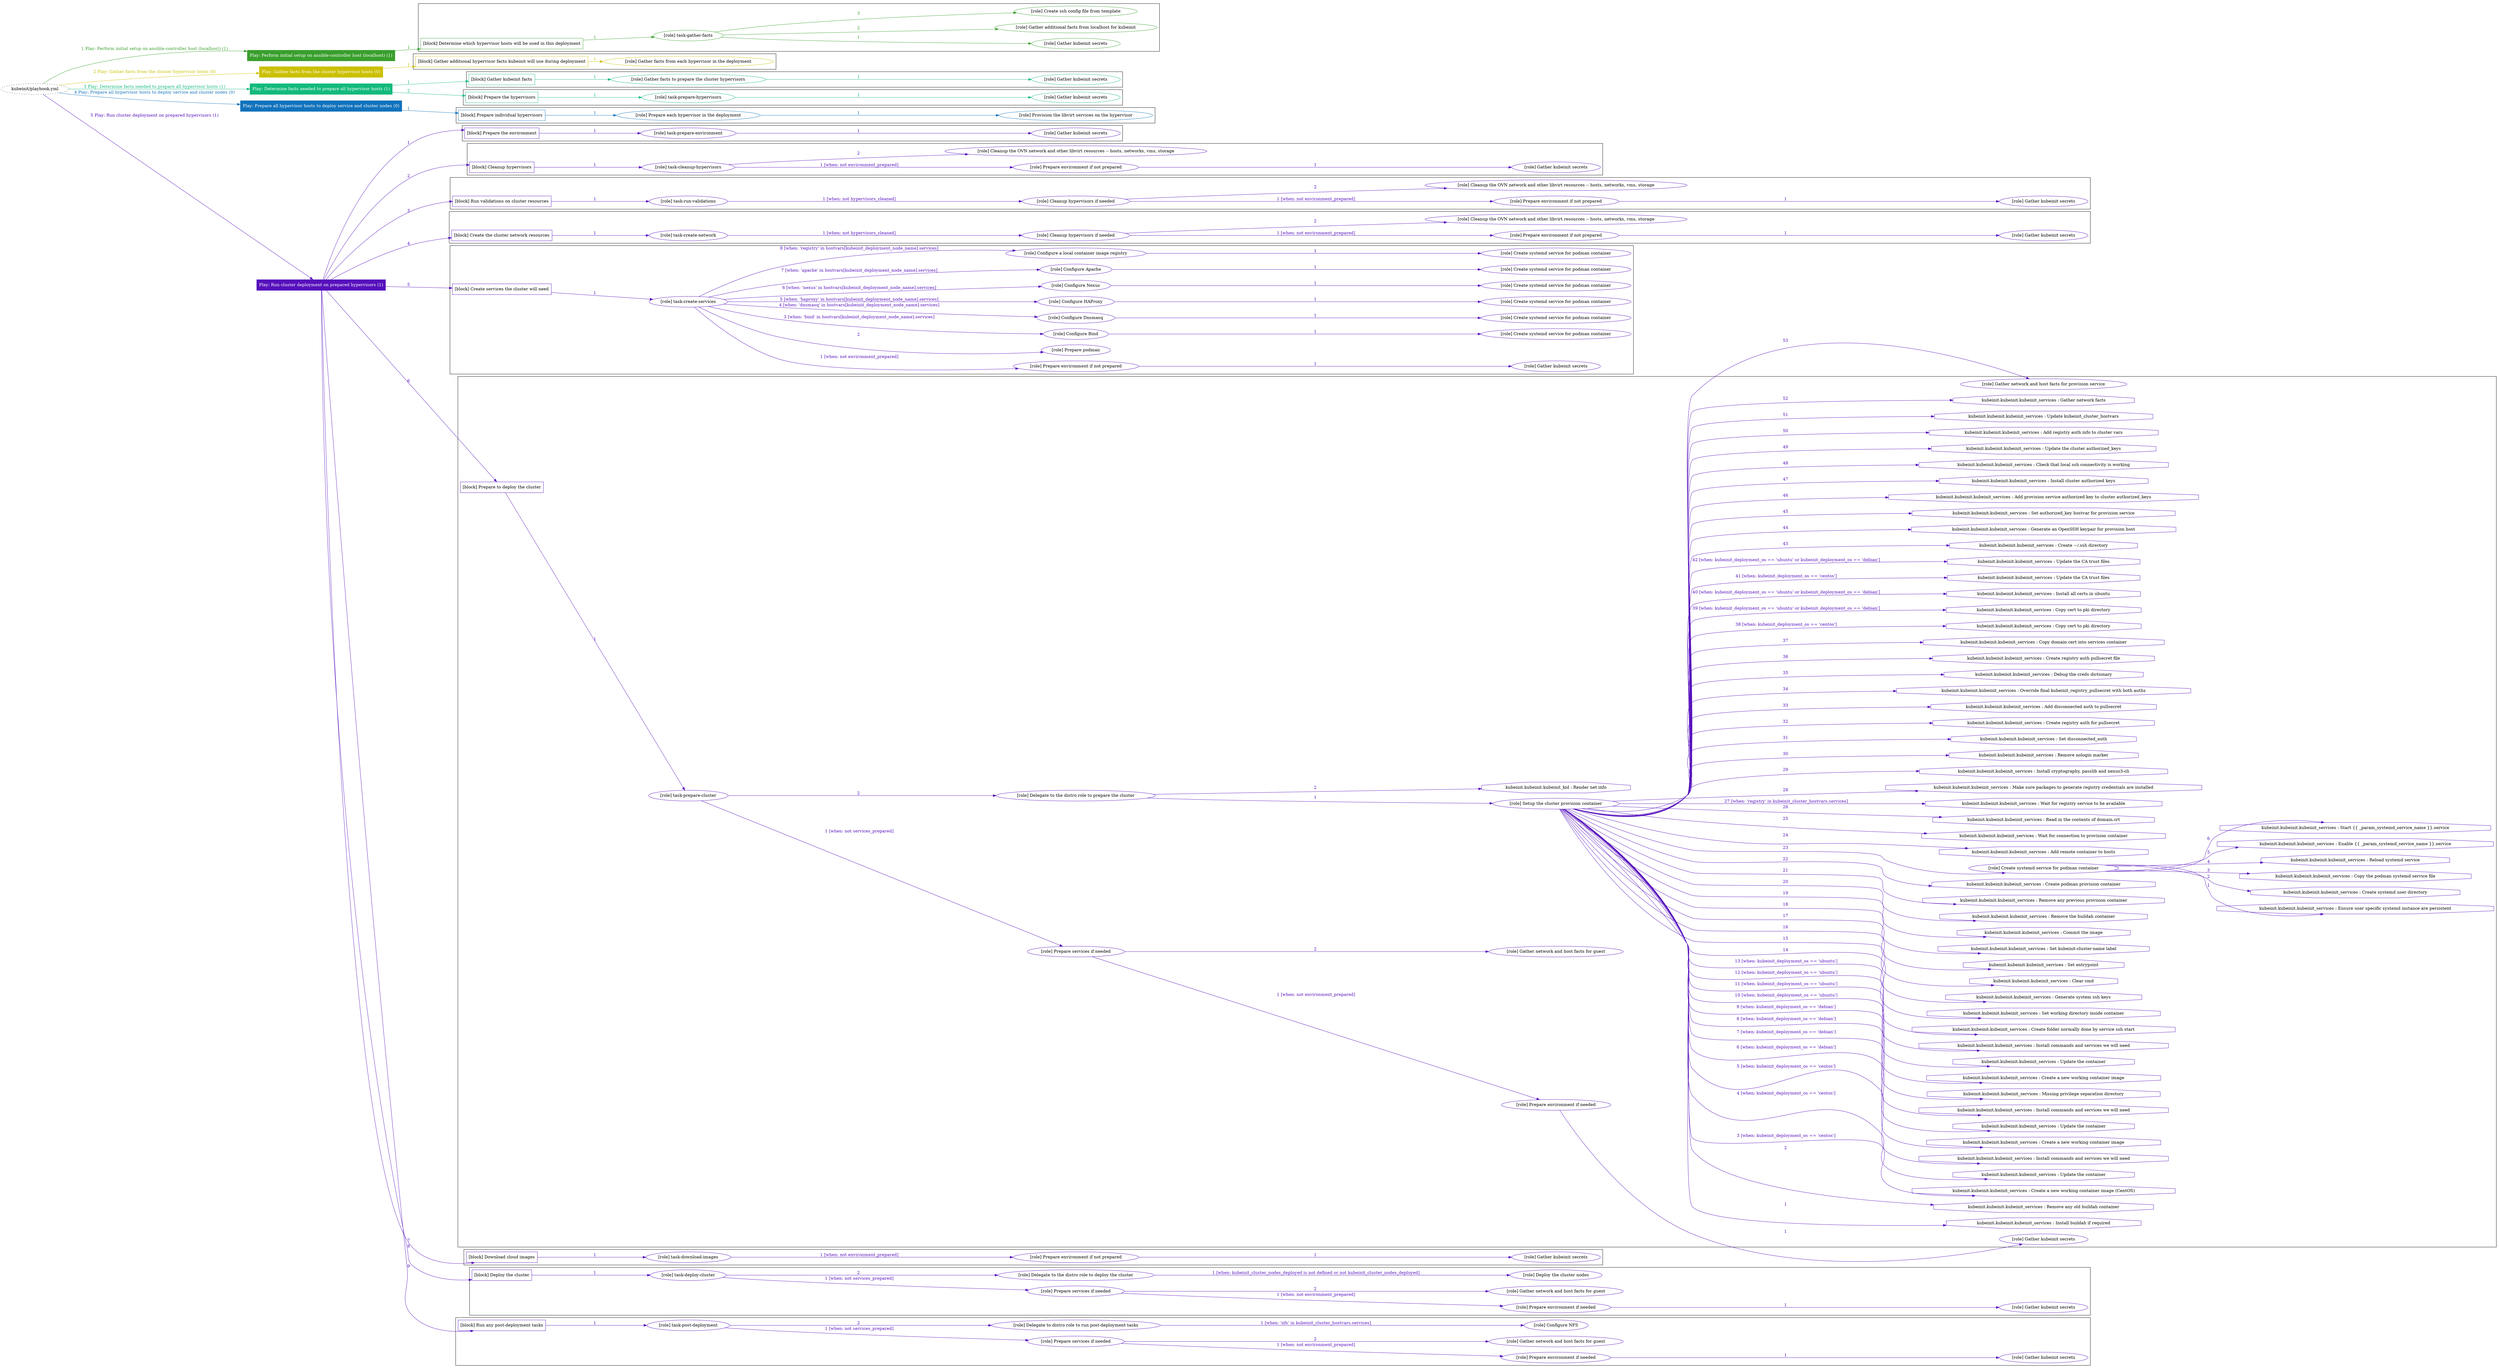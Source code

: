 digraph {
	graph [concentrate=true ordering=in rankdir=LR ratio=fill]
	edge [esep=5 sep=10]
	"kubeinit/playbook.yml" [URL="/home/runner/work/kubeinit/kubeinit/kubeinit/playbook.yml" id=playbook_f369cbfe style=dotted]
	"kubeinit/playbook.yml" -> play_e1ead66a [label="1 Play: Perform initial setup on ansible-controller host (localhost) (1)" color="#399f2d" fontcolor="#399f2d" id=edge_play_e1ead66a labeltooltip="1 Play: Perform initial setup on ansible-controller host (localhost) (1)" tooltip="1 Play: Perform initial setup on ansible-controller host (localhost) (1)"]
	subgraph "Play: Perform initial setup on ansible-controller host (localhost) (1)" {
		play_e1ead66a [label="Play: Perform initial setup on ansible-controller host (localhost) (1)" URL="/home/runner/work/kubeinit/kubeinit/kubeinit/playbook.yml" color="#399f2d" fontcolor="#ffffff" id=play_e1ead66a shape=box style=filled tooltip=localhost]
		play_e1ead66a -> block_4f9a298d [label=1 color="#399f2d" fontcolor="#399f2d" id=edge_block_4f9a298d labeltooltip=1 tooltip=1]
		subgraph cluster_block_4f9a298d {
			block_4f9a298d [label="[block] Determine which hypervisor hosts will be used in this deployment" URL="/home/runner/work/kubeinit/kubeinit/kubeinit/playbook.yml" color="#399f2d" id=block_4f9a298d labeltooltip="Determine which hypervisor hosts will be used in this deployment" shape=box tooltip="Determine which hypervisor hosts will be used in this deployment"]
			block_4f9a298d -> role_37dac729 [label="1 " color="#399f2d" fontcolor="#399f2d" id=edge_role_37dac729 labeltooltip="1 " tooltip="1 "]
			subgraph "task-gather-facts" {
				role_37dac729 [label="[role] task-gather-facts" URL="/home/runner/work/kubeinit/kubeinit/kubeinit/playbook.yml" color="#399f2d" id=role_37dac729 tooltip="task-gather-facts"]
				role_37dac729 -> role_ecb34392 [label="1 " color="#399f2d" fontcolor="#399f2d" id=edge_role_ecb34392 labeltooltip="1 " tooltip="1 "]
				subgraph "Gather kubeinit secrets" {
					role_ecb34392 [label="[role] Gather kubeinit secrets" URL="/home/runner/.ansible/collections/ansible_collections/kubeinit/kubeinit/roles/kubeinit_prepare/tasks/build_hypervisors_group.yml" color="#399f2d" id=role_ecb34392 tooltip="Gather kubeinit secrets"]
				}
				role_37dac729 -> role_66d03b68 [label="2 " color="#399f2d" fontcolor="#399f2d" id=edge_role_66d03b68 labeltooltip="2 " tooltip="2 "]
				subgraph "Gather additional facts from localhost for kubeinit" {
					role_66d03b68 [label="[role] Gather additional facts from localhost for kubeinit" URL="/home/runner/.ansible/collections/ansible_collections/kubeinit/kubeinit/roles/kubeinit_prepare/tasks/build_hypervisors_group.yml" color="#399f2d" id=role_66d03b68 tooltip="Gather additional facts from localhost for kubeinit"]
				}
				role_37dac729 -> role_abac1b73 [label="3 " color="#399f2d" fontcolor="#399f2d" id=edge_role_abac1b73 labeltooltip="3 " tooltip="3 "]
				subgraph "Create ssh config file from template" {
					role_abac1b73 [label="[role] Create ssh config file from template" URL="/home/runner/.ansible/collections/ansible_collections/kubeinit/kubeinit/roles/kubeinit_prepare/tasks/build_hypervisors_group.yml" color="#399f2d" id=role_abac1b73 tooltip="Create ssh config file from template"]
				}
			}
		}
	}
	"kubeinit/playbook.yml" -> play_a6786167 [label="2 Play: Gather facts from the cluster hypervisor hosts (0)" color="#cbc001" fontcolor="#cbc001" id=edge_play_a6786167 labeltooltip="2 Play: Gather facts from the cluster hypervisor hosts (0)" tooltip="2 Play: Gather facts from the cluster hypervisor hosts (0)"]
	subgraph "Play: Gather facts from the cluster hypervisor hosts (0)" {
		play_a6786167 [label="Play: Gather facts from the cluster hypervisor hosts (0)" URL="/home/runner/work/kubeinit/kubeinit/kubeinit/playbook.yml" color="#cbc001" fontcolor="#ffffff" id=play_a6786167 shape=box style=filled tooltip="Play: Gather facts from the cluster hypervisor hosts (0)"]
		play_a6786167 -> block_3fff215c [label=1 color="#cbc001" fontcolor="#cbc001" id=edge_block_3fff215c labeltooltip=1 tooltip=1]
		subgraph cluster_block_3fff215c {
			block_3fff215c [label="[block] Gather additional hypervisor facts kubeinit will use during deployment" URL="/home/runner/work/kubeinit/kubeinit/kubeinit/playbook.yml" color="#cbc001" id=block_3fff215c labeltooltip="Gather additional hypervisor facts kubeinit will use during deployment" shape=box tooltip="Gather additional hypervisor facts kubeinit will use during deployment"]
			block_3fff215c -> role_9c0614e7 [label="1 " color="#cbc001" fontcolor="#cbc001" id=edge_role_9c0614e7 labeltooltip="1 " tooltip="1 "]
			subgraph "Gather facts from each hypervisor in the deployment" {
				role_9c0614e7 [label="[role] Gather facts from each hypervisor in the deployment" URL="/home/runner/work/kubeinit/kubeinit/kubeinit/playbook.yml" color="#cbc001" id=role_9c0614e7 tooltip="Gather facts from each hypervisor in the deployment"]
			}
		}
	}
	"kubeinit/playbook.yml" -> play_71008259 [label="3 Play: Determine facts needed to prepare all hypervisor hosts (1)" color="#12ba7b" fontcolor="#12ba7b" id=edge_play_71008259 labeltooltip="3 Play: Determine facts needed to prepare all hypervisor hosts (1)" tooltip="3 Play: Determine facts needed to prepare all hypervisor hosts (1)"]
	subgraph "Play: Determine facts needed to prepare all hypervisor hosts (1)" {
		play_71008259 [label="Play: Determine facts needed to prepare all hypervisor hosts (1)" URL="/home/runner/work/kubeinit/kubeinit/kubeinit/playbook.yml" color="#12ba7b" fontcolor="#ffffff" id=play_71008259 shape=box style=filled tooltip=localhost]
		play_71008259 -> block_f9c3a8b6 [label=1 color="#12ba7b" fontcolor="#12ba7b" id=edge_block_f9c3a8b6 labeltooltip=1 tooltip=1]
		subgraph cluster_block_f9c3a8b6 {
			block_f9c3a8b6 [label="[block] Gather kubeinit facts" URL="/home/runner/work/kubeinit/kubeinit/kubeinit/playbook.yml" color="#12ba7b" id=block_f9c3a8b6 labeltooltip="Gather kubeinit facts" shape=box tooltip="Gather kubeinit facts"]
			block_f9c3a8b6 -> role_def90811 [label="1 " color="#12ba7b" fontcolor="#12ba7b" id=edge_role_def90811 labeltooltip="1 " tooltip="1 "]
			subgraph "Gather facts to prepare the cluster hypervisors" {
				role_def90811 [label="[role] Gather facts to prepare the cluster hypervisors" URL="/home/runner/work/kubeinit/kubeinit/kubeinit/playbook.yml" color="#12ba7b" id=role_def90811 tooltip="Gather facts to prepare the cluster hypervisors"]
				role_def90811 -> role_8878c21f [label="1 " color="#12ba7b" fontcolor="#12ba7b" id=edge_role_8878c21f labeltooltip="1 " tooltip="1 "]
				subgraph "Gather kubeinit secrets" {
					role_8878c21f [label="[role] Gather kubeinit secrets" URL="/home/runner/.ansible/collections/ansible_collections/kubeinit/kubeinit/roles/kubeinit_prepare/tasks/gather_kubeinit_facts.yml" color="#12ba7b" id=role_8878c21f tooltip="Gather kubeinit secrets"]
				}
			}
		}
		play_71008259 -> block_4696edf3 [label=2 color="#12ba7b" fontcolor="#12ba7b" id=edge_block_4696edf3 labeltooltip=2 tooltip=2]
		subgraph cluster_block_4696edf3 {
			block_4696edf3 [label="[block] Prepare the hypervisors" URL="/home/runner/work/kubeinit/kubeinit/kubeinit/playbook.yml" color="#12ba7b" id=block_4696edf3 labeltooltip="Prepare the hypervisors" shape=box tooltip="Prepare the hypervisors"]
			block_4696edf3 -> role_2c5c7386 [label="1 " color="#12ba7b" fontcolor="#12ba7b" id=edge_role_2c5c7386 labeltooltip="1 " tooltip="1 "]
			subgraph "task-prepare-hypervisors" {
				role_2c5c7386 [label="[role] task-prepare-hypervisors" URL="/home/runner/work/kubeinit/kubeinit/kubeinit/playbook.yml" color="#12ba7b" id=role_2c5c7386 tooltip="task-prepare-hypervisors"]
				role_2c5c7386 -> role_2316fc03 [label="1 " color="#12ba7b" fontcolor="#12ba7b" id=edge_role_2316fc03 labeltooltip="1 " tooltip="1 "]
				subgraph "Gather kubeinit secrets" {
					role_2316fc03 [label="[role] Gather kubeinit secrets" URL="/home/runner/.ansible/collections/ansible_collections/kubeinit/kubeinit/roles/kubeinit_prepare/tasks/gather_kubeinit_facts.yml" color="#12ba7b" id=role_2316fc03 tooltip="Gather kubeinit secrets"]
				}
			}
		}
	}
	"kubeinit/playbook.yml" -> play_d100e72e [label="4 Play: Prepare all hypervisor hosts to deploy service and cluster nodes (0)" color="#1072bc" fontcolor="#1072bc" id=edge_play_d100e72e labeltooltip="4 Play: Prepare all hypervisor hosts to deploy service and cluster nodes (0)" tooltip="4 Play: Prepare all hypervisor hosts to deploy service and cluster nodes (0)"]
	subgraph "Play: Prepare all hypervisor hosts to deploy service and cluster nodes (0)" {
		play_d100e72e [label="Play: Prepare all hypervisor hosts to deploy service and cluster nodes (0)" URL="/home/runner/work/kubeinit/kubeinit/kubeinit/playbook.yml" color="#1072bc" fontcolor="#ffffff" id=play_d100e72e shape=box style=filled tooltip="Play: Prepare all hypervisor hosts to deploy service and cluster nodes (0)"]
		play_d100e72e -> block_ba296ed1 [label=1 color="#1072bc" fontcolor="#1072bc" id=edge_block_ba296ed1 labeltooltip=1 tooltip=1]
		subgraph cluster_block_ba296ed1 {
			block_ba296ed1 [label="[block] Prepare individual hypervisors" URL="/home/runner/work/kubeinit/kubeinit/kubeinit/playbook.yml" color="#1072bc" id=block_ba296ed1 labeltooltip="Prepare individual hypervisors" shape=box tooltip="Prepare individual hypervisors"]
			block_ba296ed1 -> role_fd5fe1f4 [label="1 " color="#1072bc" fontcolor="#1072bc" id=edge_role_fd5fe1f4 labeltooltip="1 " tooltip="1 "]
			subgraph "Prepare each hypervisor in the deployment" {
				role_fd5fe1f4 [label="[role] Prepare each hypervisor in the deployment" URL="/home/runner/work/kubeinit/kubeinit/kubeinit/playbook.yml" color="#1072bc" id=role_fd5fe1f4 tooltip="Prepare each hypervisor in the deployment"]
				role_fd5fe1f4 -> role_10aed08f [label="1 " color="#1072bc" fontcolor="#1072bc" id=edge_role_10aed08f labeltooltip="1 " tooltip="1 "]
				subgraph "Provision the libvirt services on the hypervisor" {
					role_10aed08f [label="[role] Provision the libvirt services on the hypervisor" URL="/home/runner/.ansible/collections/ansible_collections/kubeinit/kubeinit/roles/kubeinit_prepare/tasks/prepare_hypervisor.yml" color="#1072bc" id=role_10aed08f tooltip="Provision the libvirt services on the hypervisor"]
				}
			}
		}
	}
	"kubeinit/playbook.yml" -> play_3f0aa853 [label="5 Play: Run cluster deployment on prepared hypervisors (1)" color="#5610bc" fontcolor="#5610bc" id=edge_play_3f0aa853 labeltooltip="5 Play: Run cluster deployment on prepared hypervisors (1)" tooltip="5 Play: Run cluster deployment on prepared hypervisors (1)"]
	subgraph "Play: Run cluster deployment on prepared hypervisors (1)" {
		play_3f0aa853 [label="Play: Run cluster deployment on prepared hypervisors (1)" URL="/home/runner/work/kubeinit/kubeinit/kubeinit/playbook.yml" color="#5610bc" fontcolor="#ffffff" id=play_3f0aa853 shape=box style=filled tooltip=localhost]
		play_3f0aa853 -> block_9a53da8b [label=1 color="#5610bc" fontcolor="#5610bc" id=edge_block_9a53da8b labeltooltip=1 tooltip=1]
		subgraph cluster_block_9a53da8b {
			block_9a53da8b [label="[block] Prepare the environment" URL="/home/runner/work/kubeinit/kubeinit/kubeinit/playbook.yml" color="#5610bc" id=block_9a53da8b labeltooltip="Prepare the environment" shape=box tooltip="Prepare the environment"]
			block_9a53da8b -> role_e9709e3d [label="1 " color="#5610bc" fontcolor="#5610bc" id=edge_role_e9709e3d labeltooltip="1 " tooltip="1 "]
			subgraph "task-prepare-environment" {
				role_e9709e3d [label="[role] task-prepare-environment" URL="/home/runner/work/kubeinit/kubeinit/kubeinit/playbook.yml" color="#5610bc" id=role_e9709e3d tooltip="task-prepare-environment"]
				role_e9709e3d -> role_c8dbfb98 [label="1 " color="#5610bc" fontcolor="#5610bc" id=edge_role_c8dbfb98 labeltooltip="1 " tooltip="1 "]
				subgraph "Gather kubeinit secrets" {
					role_c8dbfb98 [label="[role] Gather kubeinit secrets" URL="/home/runner/.ansible/collections/ansible_collections/kubeinit/kubeinit/roles/kubeinit_prepare/tasks/gather_kubeinit_facts.yml" color="#5610bc" id=role_c8dbfb98 tooltip="Gather kubeinit secrets"]
				}
			}
		}
		play_3f0aa853 -> block_2207782f [label=2 color="#5610bc" fontcolor="#5610bc" id=edge_block_2207782f labeltooltip=2 tooltip=2]
		subgraph cluster_block_2207782f {
			block_2207782f [label="[block] Cleanup hypervisors" URL="/home/runner/work/kubeinit/kubeinit/kubeinit/playbook.yml" color="#5610bc" id=block_2207782f labeltooltip="Cleanup hypervisors" shape=box tooltip="Cleanup hypervisors"]
			block_2207782f -> role_52c27b92 [label="1 " color="#5610bc" fontcolor="#5610bc" id=edge_role_52c27b92 labeltooltip="1 " tooltip="1 "]
			subgraph "task-cleanup-hypervisors" {
				role_52c27b92 [label="[role] task-cleanup-hypervisors" URL="/home/runner/work/kubeinit/kubeinit/kubeinit/playbook.yml" color="#5610bc" id=role_52c27b92 tooltip="task-cleanup-hypervisors"]
				role_52c27b92 -> role_7cb4d870 [label="1 [when: not environment_prepared]" color="#5610bc" fontcolor="#5610bc" id=edge_role_7cb4d870 labeltooltip="1 [when: not environment_prepared]" tooltip="1 [when: not environment_prepared]"]
				subgraph "Prepare environment if not prepared" {
					role_7cb4d870 [label="[role] Prepare environment if not prepared" URL="/home/runner/.ansible/collections/ansible_collections/kubeinit/kubeinit/roles/kubeinit_prepare/tasks/cleanup_hypervisors.yml" color="#5610bc" id=role_7cb4d870 tooltip="Prepare environment if not prepared"]
					role_7cb4d870 -> role_adcb9e56 [label="1 " color="#5610bc" fontcolor="#5610bc" id=edge_role_adcb9e56 labeltooltip="1 " tooltip="1 "]
					subgraph "Gather kubeinit secrets" {
						role_adcb9e56 [label="[role] Gather kubeinit secrets" URL="/home/runner/.ansible/collections/ansible_collections/kubeinit/kubeinit/roles/kubeinit_prepare/tasks/gather_kubeinit_facts.yml" color="#5610bc" id=role_adcb9e56 tooltip="Gather kubeinit secrets"]
					}
				}
				role_52c27b92 -> role_39327e50 [label="2 " color="#5610bc" fontcolor="#5610bc" id=edge_role_39327e50 labeltooltip="2 " tooltip="2 "]
				subgraph "Cleanup the OVN network and other libvirt resources -- hosts, networks, vms, storage" {
					role_39327e50 [label="[role] Cleanup the OVN network and other libvirt resources -- hosts, networks, vms, storage" URL="/home/runner/.ansible/collections/ansible_collections/kubeinit/kubeinit/roles/kubeinit_prepare/tasks/cleanup_hypervisors.yml" color="#5610bc" id=role_39327e50 tooltip="Cleanup the OVN network and other libvirt resources -- hosts, networks, vms, storage"]
				}
			}
		}
		play_3f0aa853 -> block_e6b54d1b [label=3 color="#5610bc" fontcolor="#5610bc" id=edge_block_e6b54d1b labeltooltip=3 tooltip=3]
		subgraph cluster_block_e6b54d1b {
			block_e6b54d1b [label="[block] Run validations on cluster resources" URL="/home/runner/work/kubeinit/kubeinit/kubeinit/playbook.yml" color="#5610bc" id=block_e6b54d1b labeltooltip="Run validations on cluster resources" shape=box tooltip="Run validations on cluster resources"]
			block_e6b54d1b -> role_64d122a7 [label="1 " color="#5610bc" fontcolor="#5610bc" id=edge_role_64d122a7 labeltooltip="1 " tooltip="1 "]
			subgraph "task-run-validations" {
				role_64d122a7 [label="[role] task-run-validations" URL="/home/runner/work/kubeinit/kubeinit/kubeinit/playbook.yml" color="#5610bc" id=role_64d122a7 tooltip="task-run-validations"]
				role_64d122a7 -> role_63d3a915 [label="1 [when: not hypervisors_cleaned]" color="#5610bc" fontcolor="#5610bc" id=edge_role_63d3a915 labeltooltip="1 [when: not hypervisors_cleaned]" tooltip="1 [when: not hypervisors_cleaned]"]
				subgraph "Cleanup hypervisors if needed" {
					role_63d3a915 [label="[role] Cleanup hypervisors if needed" URL="/home/runner/.ansible/collections/ansible_collections/kubeinit/kubeinit/roles/kubeinit_validations/tasks/main.yml" color="#5610bc" id=role_63d3a915 tooltip="Cleanup hypervisors if needed"]
					role_63d3a915 -> role_ed237bd8 [label="1 [when: not environment_prepared]" color="#5610bc" fontcolor="#5610bc" id=edge_role_ed237bd8 labeltooltip="1 [when: not environment_prepared]" tooltip="1 [when: not environment_prepared]"]
					subgraph "Prepare environment if not prepared" {
						role_ed237bd8 [label="[role] Prepare environment if not prepared" URL="/home/runner/.ansible/collections/ansible_collections/kubeinit/kubeinit/roles/kubeinit_prepare/tasks/cleanup_hypervisors.yml" color="#5610bc" id=role_ed237bd8 tooltip="Prepare environment if not prepared"]
						role_ed237bd8 -> role_496d1fdf [label="1 " color="#5610bc" fontcolor="#5610bc" id=edge_role_496d1fdf labeltooltip="1 " tooltip="1 "]
						subgraph "Gather kubeinit secrets" {
							role_496d1fdf [label="[role] Gather kubeinit secrets" URL="/home/runner/.ansible/collections/ansible_collections/kubeinit/kubeinit/roles/kubeinit_prepare/tasks/gather_kubeinit_facts.yml" color="#5610bc" id=role_496d1fdf tooltip="Gather kubeinit secrets"]
						}
					}
					role_63d3a915 -> role_19bca8d4 [label="2 " color="#5610bc" fontcolor="#5610bc" id=edge_role_19bca8d4 labeltooltip="2 " tooltip="2 "]
					subgraph "Cleanup the OVN network and other libvirt resources -- hosts, networks, vms, storage" {
						role_19bca8d4 [label="[role] Cleanup the OVN network and other libvirt resources -- hosts, networks, vms, storage" URL="/home/runner/.ansible/collections/ansible_collections/kubeinit/kubeinit/roles/kubeinit_prepare/tasks/cleanup_hypervisors.yml" color="#5610bc" id=role_19bca8d4 tooltip="Cleanup the OVN network and other libvirt resources -- hosts, networks, vms, storage"]
					}
				}
			}
		}
		play_3f0aa853 -> block_06a2b0ed [label=4 color="#5610bc" fontcolor="#5610bc" id=edge_block_06a2b0ed labeltooltip=4 tooltip=4]
		subgraph cluster_block_06a2b0ed {
			block_06a2b0ed [label="[block] Create the cluster network resources" URL="/home/runner/work/kubeinit/kubeinit/kubeinit/playbook.yml" color="#5610bc" id=block_06a2b0ed labeltooltip="Create the cluster network resources" shape=box tooltip="Create the cluster network resources"]
			block_06a2b0ed -> role_d824c200 [label="1 " color="#5610bc" fontcolor="#5610bc" id=edge_role_d824c200 labeltooltip="1 " tooltip="1 "]
			subgraph "task-create-network" {
				role_d824c200 [label="[role] task-create-network" URL="/home/runner/work/kubeinit/kubeinit/kubeinit/playbook.yml" color="#5610bc" id=role_d824c200 tooltip="task-create-network"]
				role_d824c200 -> role_122352f5 [label="1 [when: not hypervisors_cleaned]" color="#5610bc" fontcolor="#5610bc" id=edge_role_122352f5 labeltooltip="1 [when: not hypervisors_cleaned]" tooltip="1 [when: not hypervisors_cleaned]"]
				subgraph "Cleanup hypervisors if needed" {
					role_122352f5 [label="[role] Cleanup hypervisors if needed" URL="/home/runner/.ansible/collections/ansible_collections/kubeinit/kubeinit/roles/kubeinit_libvirt/tasks/create_network.yml" color="#5610bc" id=role_122352f5 tooltip="Cleanup hypervisors if needed"]
					role_122352f5 -> role_b3ec17c5 [label="1 [when: not environment_prepared]" color="#5610bc" fontcolor="#5610bc" id=edge_role_b3ec17c5 labeltooltip="1 [when: not environment_prepared]" tooltip="1 [when: not environment_prepared]"]
					subgraph "Prepare environment if not prepared" {
						role_b3ec17c5 [label="[role] Prepare environment if not prepared" URL="/home/runner/.ansible/collections/ansible_collections/kubeinit/kubeinit/roles/kubeinit_prepare/tasks/cleanup_hypervisors.yml" color="#5610bc" id=role_b3ec17c5 tooltip="Prepare environment if not prepared"]
						role_b3ec17c5 -> role_e5707095 [label="1 " color="#5610bc" fontcolor="#5610bc" id=edge_role_e5707095 labeltooltip="1 " tooltip="1 "]
						subgraph "Gather kubeinit secrets" {
							role_e5707095 [label="[role] Gather kubeinit secrets" URL="/home/runner/.ansible/collections/ansible_collections/kubeinit/kubeinit/roles/kubeinit_prepare/tasks/gather_kubeinit_facts.yml" color="#5610bc" id=role_e5707095 tooltip="Gather kubeinit secrets"]
						}
					}
					role_122352f5 -> role_4b6f4853 [label="2 " color="#5610bc" fontcolor="#5610bc" id=edge_role_4b6f4853 labeltooltip="2 " tooltip="2 "]
					subgraph "Cleanup the OVN network and other libvirt resources -- hosts, networks, vms, storage" {
						role_4b6f4853 [label="[role] Cleanup the OVN network and other libvirt resources -- hosts, networks, vms, storage" URL="/home/runner/.ansible/collections/ansible_collections/kubeinit/kubeinit/roles/kubeinit_prepare/tasks/cleanup_hypervisors.yml" color="#5610bc" id=role_4b6f4853 tooltip="Cleanup the OVN network and other libvirt resources -- hosts, networks, vms, storage"]
					}
				}
			}
		}
		play_3f0aa853 -> block_95c01e96 [label=5 color="#5610bc" fontcolor="#5610bc" id=edge_block_95c01e96 labeltooltip=5 tooltip=5]
		subgraph cluster_block_95c01e96 {
			block_95c01e96 [label="[block] Create services the cluster will need" URL="/home/runner/work/kubeinit/kubeinit/kubeinit/playbook.yml" color="#5610bc" id=block_95c01e96 labeltooltip="Create services the cluster will need" shape=box tooltip="Create services the cluster will need"]
			block_95c01e96 -> role_dc4493b2 [label="1 " color="#5610bc" fontcolor="#5610bc" id=edge_role_dc4493b2 labeltooltip="1 " tooltip="1 "]
			subgraph "task-create-services" {
				role_dc4493b2 [label="[role] task-create-services" URL="/home/runner/work/kubeinit/kubeinit/kubeinit/playbook.yml" color="#5610bc" id=role_dc4493b2 tooltip="task-create-services"]
				role_dc4493b2 -> role_7eeefa48 [label="1 [when: not environment_prepared]" color="#5610bc" fontcolor="#5610bc" id=edge_role_7eeefa48 labeltooltip="1 [when: not environment_prepared]" tooltip="1 [when: not environment_prepared]"]
				subgraph "Prepare environment if not prepared" {
					role_7eeefa48 [label="[role] Prepare environment if not prepared" URL="/home/runner/.ansible/collections/ansible_collections/kubeinit/kubeinit/roles/kubeinit_services/tasks/main.yml" color="#5610bc" id=role_7eeefa48 tooltip="Prepare environment if not prepared"]
					role_7eeefa48 -> role_260363f0 [label="1 " color="#5610bc" fontcolor="#5610bc" id=edge_role_260363f0 labeltooltip="1 " tooltip="1 "]
					subgraph "Gather kubeinit secrets" {
						role_260363f0 [label="[role] Gather kubeinit secrets" URL="/home/runner/.ansible/collections/ansible_collections/kubeinit/kubeinit/roles/kubeinit_prepare/tasks/gather_kubeinit_facts.yml" color="#5610bc" id=role_260363f0 tooltip="Gather kubeinit secrets"]
					}
				}
				role_dc4493b2 -> role_ec0a459b [label="2 " color="#5610bc" fontcolor="#5610bc" id=edge_role_ec0a459b labeltooltip="2 " tooltip="2 "]
				subgraph "Prepare podman" {
					role_ec0a459b [label="[role] Prepare podman" URL="/home/runner/.ansible/collections/ansible_collections/kubeinit/kubeinit/roles/kubeinit_services/tasks/00_create_service_pod.yml" color="#5610bc" id=role_ec0a459b tooltip="Prepare podman"]
				}
				role_dc4493b2 -> role_d204f356 [label="3 [when: 'bind' in hostvars[kubeinit_deployment_node_name].services]" color="#5610bc" fontcolor="#5610bc" id=edge_role_d204f356 labeltooltip="3 [when: 'bind' in hostvars[kubeinit_deployment_node_name].services]" tooltip="3 [when: 'bind' in hostvars[kubeinit_deployment_node_name].services]"]
				subgraph "Configure Bind" {
					role_d204f356 [label="[role] Configure Bind" URL="/home/runner/.ansible/collections/ansible_collections/kubeinit/kubeinit/roles/kubeinit_services/tasks/start_services_containers.yml" color="#5610bc" id=role_d204f356 tooltip="Configure Bind"]
					role_d204f356 -> role_82df5c79 [label="1 " color="#5610bc" fontcolor="#5610bc" id=edge_role_82df5c79 labeltooltip="1 " tooltip="1 "]
					subgraph "Create systemd service for podman container" {
						role_82df5c79 [label="[role] Create systemd service for podman container" URL="/home/runner/.ansible/collections/ansible_collections/kubeinit/kubeinit/roles/kubeinit_bind/tasks/main.yml" color="#5610bc" id=role_82df5c79 tooltip="Create systemd service for podman container"]
					}
				}
				role_dc4493b2 -> role_da9157b5 [label="4 [when: 'dnsmasq' in hostvars[kubeinit_deployment_node_name].services]" color="#5610bc" fontcolor="#5610bc" id=edge_role_da9157b5 labeltooltip="4 [when: 'dnsmasq' in hostvars[kubeinit_deployment_node_name].services]" tooltip="4 [when: 'dnsmasq' in hostvars[kubeinit_deployment_node_name].services]"]
				subgraph "Configure Dnsmasq" {
					role_da9157b5 [label="[role] Configure Dnsmasq" URL="/home/runner/.ansible/collections/ansible_collections/kubeinit/kubeinit/roles/kubeinit_services/tasks/start_services_containers.yml" color="#5610bc" id=role_da9157b5 tooltip="Configure Dnsmasq"]
					role_da9157b5 -> role_0b0b26c7 [label="1 " color="#5610bc" fontcolor="#5610bc" id=edge_role_0b0b26c7 labeltooltip="1 " tooltip="1 "]
					subgraph "Create systemd service for podman container" {
						role_0b0b26c7 [label="[role] Create systemd service for podman container" URL="/home/runner/.ansible/collections/ansible_collections/kubeinit/kubeinit/roles/kubeinit_dnsmasq/tasks/main.yml" color="#5610bc" id=role_0b0b26c7 tooltip="Create systemd service for podman container"]
					}
				}
				role_dc4493b2 -> role_5dada2fa [label="5 [when: 'haproxy' in hostvars[kubeinit_deployment_node_name].services]" color="#5610bc" fontcolor="#5610bc" id=edge_role_5dada2fa labeltooltip="5 [when: 'haproxy' in hostvars[kubeinit_deployment_node_name].services]" tooltip="5 [when: 'haproxy' in hostvars[kubeinit_deployment_node_name].services]"]
				subgraph "Configure HAProxy" {
					role_5dada2fa [label="[role] Configure HAProxy" URL="/home/runner/.ansible/collections/ansible_collections/kubeinit/kubeinit/roles/kubeinit_services/tasks/start_services_containers.yml" color="#5610bc" id=role_5dada2fa tooltip="Configure HAProxy"]
					role_5dada2fa -> role_556671db [label="1 " color="#5610bc" fontcolor="#5610bc" id=edge_role_556671db labeltooltip="1 " tooltip="1 "]
					subgraph "Create systemd service for podman container" {
						role_556671db [label="[role] Create systemd service for podman container" URL="/home/runner/.ansible/collections/ansible_collections/kubeinit/kubeinit/roles/kubeinit_haproxy/tasks/main.yml" color="#5610bc" id=role_556671db tooltip="Create systemd service for podman container"]
					}
				}
				role_dc4493b2 -> role_4b3c4e50 [label="6 [when: 'nexus' in hostvars[kubeinit_deployment_node_name].services]" color="#5610bc" fontcolor="#5610bc" id=edge_role_4b3c4e50 labeltooltip="6 [when: 'nexus' in hostvars[kubeinit_deployment_node_name].services]" tooltip="6 [when: 'nexus' in hostvars[kubeinit_deployment_node_name].services]"]
				subgraph "Configure Nexus" {
					role_4b3c4e50 [label="[role] Configure Nexus" URL="/home/runner/.ansible/collections/ansible_collections/kubeinit/kubeinit/roles/kubeinit_services/tasks/start_services_containers.yml" color="#5610bc" id=role_4b3c4e50 tooltip="Configure Nexus"]
					role_4b3c4e50 -> role_0f593001 [label="1 " color="#5610bc" fontcolor="#5610bc" id=edge_role_0f593001 labeltooltip="1 " tooltip="1 "]
					subgraph "Create systemd service for podman container" {
						role_0f593001 [label="[role] Create systemd service for podman container" URL="/home/runner/.ansible/collections/ansible_collections/kubeinit/kubeinit/roles/kubeinit_nexus/tasks/main.yml" color="#5610bc" id=role_0f593001 tooltip="Create systemd service for podman container"]
					}
				}
				role_dc4493b2 -> role_0d4eed77 [label="7 [when: 'apache' in hostvars[kubeinit_deployment_node_name].services]" color="#5610bc" fontcolor="#5610bc" id=edge_role_0d4eed77 labeltooltip="7 [when: 'apache' in hostvars[kubeinit_deployment_node_name].services]" tooltip="7 [when: 'apache' in hostvars[kubeinit_deployment_node_name].services]"]
				subgraph "Configure Apache" {
					role_0d4eed77 [label="[role] Configure Apache" URL="/home/runner/.ansible/collections/ansible_collections/kubeinit/kubeinit/roles/kubeinit_services/tasks/start_services_containers.yml" color="#5610bc" id=role_0d4eed77 tooltip="Configure Apache"]
					role_0d4eed77 -> role_b57431b9 [label="1 " color="#5610bc" fontcolor="#5610bc" id=edge_role_b57431b9 labeltooltip="1 " tooltip="1 "]
					subgraph "Create systemd service for podman container" {
						role_b57431b9 [label="[role] Create systemd service for podman container" URL="/home/runner/.ansible/collections/ansible_collections/kubeinit/kubeinit/roles/kubeinit_apache/tasks/main.yml" color="#5610bc" id=role_b57431b9 tooltip="Create systemd service for podman container"]
					}
				}
				role_dc4493b2 -> role_6ccb86b0 [label="8 [when: 'registry' in hostvars[kubeinit_deployment_node_name].services]" color="#5610bc" fontcolor="#5610bc" id=edge_role_6ccb86b0 labeltooltip="8 [when: 'registry' in hostvars[kubeinit_deployment_node_name].services]" tooltip="8 [when: 'registry' in hostvars[kubeinit_deployment_node_name].services]"]
				subgraph "Configure a local container image registry" {
					role_6ccb86b0 [label="[role] Configure a local container image registry" URL="/home/runner/.ansible/collections/ansible_collections/kubeinit/kubeinit/roles/kubeinit_services/tasks/start_services_containers.yml" color="#5610bc" id=role_6ccb86b0 tooltip="Configure a local container image registry"]
					role_6ccb86b0 -> role_4f0be99d [label="1 " color="#5610bc" fontcolor="#5610bc" id=edge_role_4f0be99d labeltooltip="1 " tooltip="1 "]
					subgraph "Create systemd service for podman container" {
						role_4f0be99d [label="[role] Create systemd service for podman container" URL="/home/runner/.ansible/collections/ansible_collections/kubeinit/kubeinit/roles/kubeinit_registry/tasks/main.yml" color="#5610bc" id=role_4f0be99d tooltip="Create systemd service for podman container"]
					}
				}
			}
		}
		play_3f0aa853 -> block_9fcf72a5 [label=6 color="#5610bc" fontcolor="#5610bc" id=edge_block_9fcf72a5 labeltooltip=6 tooltip=6]
		subgraph cluster_block_9fcf72a5 {
			block_9fcf72a5 [label="[block] Prepare to deploy the cluster" URL="/home/runner/work/kubeinit/kubeinit/kubeinit/playbook.yml" color="#5610bc" id=block_9fcf72a5 labeltooltip="Prepare to deploy the cluster" shape=box tooltip="Prepare to deploy the cluster"]
			block_9fcf72a5 -> role_75d20e79 [label="1 " color="#5610bc" fontcolor="#5610bc" id=edge_role_75d20e79 labeltooltip="1 " tooltip="1 "]
			subgraph "task-prepare-cluster" {
				role_75d20e79 [label="[role] task-prepare-cluster" URL="/home/runner/work/kubeinit/kubeinit/kubeinit/playbook.yml" color="#5610bc" id=role_75d20e79 tooltip="task-prepare-cluster"]
				role_75d20e79 -> role_ec78470b [label="1 [when: not services_prepared]" color="#5610bc" fontcolor="#5610bc" id=edge_role_ec78470b labeltooltip="1 [when: not services_prepared]" tooltip="1 [when: not services_prepared]"]
				subgraph "Prepare services if needed" {
					role_ec78470b [label="[role] Prepare services if needed" URL="/home/runner/.ansible/collections/ansible_collections/kubeinit/kubeinit/roles/kubeinit_prepare/tasks/prepare_cluster.yml" color="#5610bc" id=role_ec78470b tooltip="Prepare services if needed"]
					role_ec78470b -> role_89cfcdf8 [label="1 [when: not environment_prepared]" color="#5610bc" fontcolor="#5610bc" id=edge_role_89cfcdf8 labeltooltip="1 [when: not environment_prepared]" tooltip="1 [when: not environment_prepared]"]
					subgraph "Prepare environment if needed" {
						role_89cfcdf8 [label="[role] Prepare environment if needed" URL="/home/runner/.ansible/collections/ansible_collections/kubeinit/kubeinit/roles/kubeinit_services/tasks/prepare_services.yml" color="#5610bc" id=role_89cfcdf8 tooltip="Prepare environment if needed"]
						role_89cfcdf8 -> role_fff03bb8 [label="1 " color="#5610bc" fontcolor="#5610bc" id=edge_role_fff03bb8 labeltooltip="1 " tooltip="1 "]
						subgraph "Gather kubeinit secrets" {
							role_fff03bb8 [label="[role] Gather kubeinit secrets" URL="/home/runner/.ansible/collections/ansible_collections/kubeinit/kubeinit/roles/kubeinit_prepare/tasks/gather_kubeinit_facts.yml" color="#5610bc" id=role_fff03bb8 tooltip="Gather kubeinit secrets"]
						}
					}
					role_ec78470b -> role_246212e6 [label="2 " color="#5610bc" fontcolor="#5610bc" id=edge_role_246212e6 labeltooltip="2 " tooltip="2 "]
					subgraph "Gather network and host facts for guest" {
						role_246212e6 [label="[role] Gather network and host facts for guest" URL="/home/runner/.ansible/collections/ansible_collections/kubeinit/kubeinit/roles/kubeinit_services/tasks/prepare_services.yml" color="#5610bc" id=role_246212e6 tooltip="Gather network and host facts for guest"]
					}
				}
				role_75d20e79 -> role_16395529 [label="2 " color="#5610bc" fontcolor="#5610bc" id=edge_role_16395529 labeltooltip="2 " tooltip="2 "]
				subgraph "Delegate to the distro role to prepare the cluster" {
					role_16395529 [label="[role] Delegate to the distro role to prepare the cluster" URL="/home/runner/.ansible/collections/ansible_collections/kubeinit/kubeinit/roles/kubeinit_prepare/tasks/prepare_cluster.yml" color="#5610bc" id=role_16395529 tooltip="Delegate to the distro role to prepare the cluster"]
					role_16395529 -> role_7be4a51e [label="1 " color="#5610bc" fontcolor="#5610bc" id=edge_role_7be4a51e labeltooltip="1 " tooltip="1 "]
					subgraph "Setup the cluster provision container" {
						role_7be4a51e [label="[role] Setup the cluster provision container" URL="/home/runner/.ansible/collections/ansible_collections/kubeinit/kubeinit/roles/kubeinit_kid/tasks/prepare_cluster.yml" color="#5610bc" id=role_7be4a51e tooltip="Setup the cluster provision container"]
						task_e1e22807 [label="kubeinit.kubeinit.kubeinit_services : Install buildah if required" URL="/home/runner/.ansible/collections/ansible_collections/kubeinit/kubeinit/roles/kubeinit_services/tasks/create_provision_container.yml" color="#5610bc" id=task_e1e22807 shape=octagon tooltip="kubeinit.kubeinit.kubeinit_services : Install buildah if required"]
						role_7be4a51e -> task_e1e22807 [label="1 " color="#5610bc" fontcolor="#5610bc" id=edge_task_e1e22807 labeltooltip="1 " tooltip="1 "]
						task_7769a77e [label="kubeinit.kubeinit.kubeinit_services : Remove any old buildah container" URL="/home/runner/.ansible/collections/ansible_collections/kubeinit/kubeinit/roles/kubeinit_services/tasks/create_provision_container.yml" color="#5610bc" id=task_7769a77e shape=octagon tooltip="kubeinit.kubeinit.kubeinit_services : Remove any old buildah container"]
						role_7be4a51e -> task_7769a77e [label="2 " color="#5610bc" fontcolor="#5610bc" id=edge_task_7769a77e labeltooltip="2 " tooltip="2 "]
						task_433869c5 [label="kubeinit.kubeinit.kubeinit_services : Create a new working container image (CentOS)" URL="/home/runner/.ansible/collections/ansible_collections/kubeinit/kubeinit/roles/kubeinit_services/tasks/create_provision_container.yml" color="#5610bc" id=task_433869c5 shape=octagon tooltip="kubeinit.kubeinit.kubeinit_services : Create a new working container image (CentOS)"]
						role_7be4a51e -> task_433869c5 [label="3 [when: kubeinit_deployment_os == 'centos']" color="#5610bc" fontcolor="#5610bc" id=edge_task_433869c5 labeltooltip="3 [when: kubeinit_deployment_os == 'centos']" tooltip="3 [when: kubeinit_deployment_os == 'centos']"]
						task_430f74bc [label="kubeinit.kubeinit.kubeinit_services : Update the container" URL="/home/runner/.ansible/collections/ansible_collections/kubeinit/kubeinit/roles/kubeinit_services/tasks/create_provision_container.yml" color="#5610bc" id=task_430f74bc shape=octagon tooltip="kubeinit.kubeinit.kubeinit_services : Update the container"]
						role_7be4a51e -> task_430f74bc [label="4 [when: kubeinit_deployment_os == 'centos']" color="#5610bc" fontcolor="#5610bc" id=edge_task_430f74bc labeltooltip="4 [when: kubeinit_deployment_os == 'centos']" tooltip="4 [when: kubeinit_deployment_os == 'centos']"]
						task_6351d65f [label="kubeinit.kubeinit.kubeinit_services : Install commands and services we will need" URL="/home/runner/.ansible/collections/ansible_collections/kubeinit/kubeinit/roles/kubeinit_services/tasks/create_provision_container.yml" color="#5610bc" id=task_6351d65f shape=octagon tooltip="kubeinit.kubeinit.kubeinit_services : Install commands and services we will need"]
						role_7be4a51e -> task_6351d65f [label="5 [when: kubeinit_deployment_os == 'centos']" color="#5610bc" fontcolor="#5610bc" id=edge_task_6351d65f labeltooltip="5 [when: kubeinit_deployment_os == 'centos']" tooltip="5 [when: kubeinit_deployment_os == 'centos']"]
						task_5b4e018e [label="kubeinit.kubeinit.kubeinit_services : Create a new working container image" URL="/home/runner/.ansible/collections/ansible_collections/kubeinit/kubeinit/roles/kubeinit_services/tasks/create_provision_container.yml" color="#5610bc" id=task_5b4e018e shape=octagon tooltip="kubeinit.kubeinit.kubeinit_services : Create a new working container image"]
						role_7be4a51e -> task_5b4e018e [label="6 [when: kubeinit_deployment_os == 'debian']" color="#5610bc" fontcolor="#5610bc" id=edge_task_5b4e018e labeltooltip="6 [when: kubeinit_deployment_os == 'debian']" tooltip="6 [when: kubeinit_deployment_os == 'debian']"]
						task_06c64701 [label="kubeinit.kubeinit.kubeinit_services : Update the container" URL="/home/runner/.ansible/collections/ansible_collections/kubeinit/kubeinit/roles/kubeinit_services/tasks/create_provision_container.yml" color="#5610bc" id=task_06c64701 shape=octagon tooltip="kubeinit.kubeinit.kubeinit_services : Update the container"]
						role_7be4a51e -> task_06c64701 [label="7 [when: kubeinit_deployment_os == 'debian']" color="#5610bc" fontcolor="#5610bc" id=edge_task_06c64701 labeltooltip="7 [when: kubeinit_deployment_os == 'debian']" tooltip="7 [when: kubeinit_deployment_os == 'debian']"]
						task_2656fb03 [label="kubeinit.kubeinit.kubeinit_services : Install commands and services we will need" URL="/home/runner/.ansible/collections/ansible_collections/kubeinit/kubeinit/roles/kubeinit_services/tasks/create_provision_container.yml" color="#5610bc" id=task_2656fb03 shape=octagon tooltip="kubeinit.kubeinit.kubeinit_services : Install commands and services we will need"]
						role_7be4a51e -> task_2656fb03 [label="8 [when: kubeinit_deployment_os == 'debian']" color="#5610bc" fontcolor="#5610bc" id=edge_task_2656fb03 labeltooltip="8 [when: kubeinit_deployment_os == 'debian']" tooltip="8 [when: kubeinit_deployment_os == 'debian']"]
						task_fc2d67e3 [label="kubeinit.kubeinit.kubeinit_services : Missing privilege separation directory" URL="/home/runner/.ansible/collections/ansible_collections/kubeinit/kubeinit/roles/kubeinit_services/tasks/create_provision_container.yml" color="#5610bc" id=task_fc2d67e3 shape=octagon tooltip="kubeinit.kubeinit.kubeinit_services : Missing privilege separation directory"]
						role_7be4a51e -> task_fc2d67e3 [label="9 [when: kubeinit_deployment_os == 'debian']" color="#5610bc" fontcolor="#5610bc" id=edge_task_fc2d67e3 labeltooltip="9 [when: kubeinit_deployment_os == 'debian']" tooltip="9 [when: kubeinit_deployment_os == 'debian']"]
						task_3535c48c [label="kubeinit.kubeinit.kubeinit_services : Create a new working container image" URL="/home/runner/.ansible/collections/ansible_collections/kubeinit/kubeinit/roles/kubeinit_services/tasks/create_provision_container.yml" color="#5610bc" id=task_3535c48c shape=octagon tooltip="kubeinit.kubeinit.kubeinit_services : Create a new working container image"]
						role_7be4a51e -> task_3535c48c [label="10 [when: kubeinit_deployment_os == 'ubuntu']" color="#5610bc" fontcolor="#5610bc" id=edge_task_3535c48c labeltooltip="10 [when: kubeinit_deployment_os == 'ubuntu']" tooltip="10 [when: kubeinit_deployment_os == 'ubuntu']"]
						task_979e8e17 [label="kubeinit.kubeinit.kubeinit_services : Update the container" URL="/home/runner/.ansible/collections/ansible_collections/kubeinit/kubeinit/roles/kubeinit_services/tasks/create_provision_container.yml" color="#5610bc" id=task_979e8e17 shape=octagon tooltip="kubeinit.kubeinit.kubeinit_services : Update the container"]
						role_7be4a51e -> task_979e8e17 [label="11 [when: kubeinit_deployment_os == 'ubuntu']" color="#5610bc" fontcolor="#5610bc" id=edge_task_979e8e17 labeltooltip="11 [when: kubeinit_deployment_os == 'ubuntu']" tooltip="11 [when: kubeinit_deployment_os == 'ubuntu']"]
						task_a0e840bc [label="kubeinit.kubeinit.kubeinit_services : Install commands and services we will need" URL="/home/runner/.ansible/collections/ansible_collections/kubeinit/kubeinit/roles/kubeinit_services/tasks/create_provision_container.yml" color="#5610bc" id=task_a0e840bc shape=octagon tooltip="kubeinit.kubeinit.kubeinit_services : Install commands and services we will need"]
						role_7be4a51e -> task_a0e840bc [label="12 [when: kubeinit_deployment_os == 'ubuntu']" color="#5610bc" fontcolor="#5610bc" id=edge_task_a0e840bc labeltooltip="12 [when: kubeinit_deployment_os == 'ubuntu']" tooltip="12 [when: kubeinit_deployment_os == 'ubuntu']"]
						task_35aff53c [label="kubeinit.kubeinit.kubeinit_services : Create folder normally done by service ssh start" URL="/home/runner/.ansible/collections/ansible_collections/kubeinit/kubeinit/roles/kubeinit_services/tasks/create_provision_container.yml" color="#5610bc" id=task_35aff53c shape=octagon tooltip="kubeinit.kubeinit.kubeinit_services : Create folder normally done by service ssh start"]
						role_7be4a51e -> task_35aff53c [label="13 [when: kubeinit_deployment_os == 'ubuntu']" color="#5610bc" fontcolor="#5610bc" id=edge_task_35aff53c labeltooltip="13 [when: kubeinit_deployment_os == 'ubuntu']" tooltip="13 [when: kubeinit_deployment_os == 'ubuntu']"]
						task_00093c94 [label="kubeinit.kubeinit.kubeinit_services : Set working directory inside container" URL="/home/runner/.ansible/collections/ansible_collections/kubeinit/kubeinit/roles/kubeinit_services/tasks/create_provision_container.yml" color="#5610bc" id=task_00093c94 shape=octagon tooltip="kubeinit.kubeinit.kubeinit_services : Set working directory inside container"]
						role_7be4a51e -> task_00093c94 [label="14 " color="#5610bc" fontcolor="#5610bc" id=edge_task_00093c94 labeltooltip="14 " tooltip="14 "]
						task_af5cf0f1 [label="kubeinit.kubeinit.kubeinit_services : Generate system ssh keys" URL="/home/runner/.ansible/collections/ansible_collections/kubeinit/kubeinit/roles/kubeinit_services/tasks/create_provision_container.yml" color="#5610bc" id=task_af5cf0f1 shape=octagon tooltip="kubeinit.kubeinit.kubeinit_services : Generate system ssh keys"]
						role_7be4a51e -> task_af5cf0f1 [label="15 " color="#5610bc" fontcolor="#5610bc" id=edge_task_af5cf0f1 labeltooltip="15 " tooltip="15 "]
						task_423588bc [label="kubeinit.kubeinit.kubeinit_services : Clear cmd" URL="/home/runner/.ansible/collections/ansible_collections/kubeinit/kubeinit/roles/kubeinit_services/tasks/create_provision_container.yml" color="#5610bc" id=task_423588bc shape=octagon tooltip="kubeinit.kubeinit.kubeinit_services : Clear cmd"]
						role_7be4a51e -> task_423588bc [label="16 " color="#5610bc" fontcolor="#5610bc" id=edge_task_423588bc labeltooltip="16 " tooltip="16 "]
						task_e70e31a4 [label="kubeinit.kubeinit.kubeinit_services : Set entrypoint" URL="/home/runner/.ansible/collections/ansible_collections/kubeinit/kubeinit/roles/kubeinit_services/tasks/create_provision_container.yml" color="#5610bc" id=task_e70e31a4 shape=octagon tooltip="kubeinit.kubeinit.kubeinit_services : Set entrypoint"]
						role_7be4a51e -> task_e70e31a4 [label="17 " color="#5610bc" fontcolor="#5610bc" id=edge_task_e70e31a4 labeltooltip="17 " tooltip="17 "]
						task_fdf18f6e [label="kubeinit.kubeinit.kubeinit_services : Set kubeinit-cluster-name label" URL="/home/runner/.ansible/collections/ansible_collections/kubeinit/kubeinit/roles/kubeinit_services/tasks/create_provision_container.yml" color="#5610bc" id=task_fdf18f6e shape=octagon tooltip="kubeinit.kubeinit.kubeinit_services : Set kubeinit-cluster-name label"]
						role_7be4a51e -> task_fdf18f6e [label="18 " color="#5610bc" fontcolor="#5610bc" id=edge_task_fdf18f6e labeltooltip="18 " tooltip="18 "]
						task_accd316d [label="kubeinit.kubeinit.kubeinit_services : Commit the image" URL="/home/runner/.ansible/collections/ansible_collections/kubeinit/kubeinit/roles/kubeinit_services/tasks/create_provision_container.yml" color="#5610bc" id=task_accd316d shape=octagon tooltip="kubeinit.kubeinit.kubeinit_services : Commit the image"]
						role_7be4a51e -> task_accd316d [label="19 " color="#5610bc" fontcolor="#5610bc" id=edge_task_accd316d labeltooltip="19 " tooltip="19 "]
						task_33692ab1 [label="kubeinit.kubeinit.kubeinit_services : Remove the buildah container" URL="/home/runner/.ansible/collections/ansible_collections/kubeinit/kubeinit/roles/kubeinit_services/tasks/create_provision_container.yml" color="#5610bc" id=task_33692ab1 shape=octagon tooltip="kubeinit.kubeinit.kubeinit_services : Remove the buildah container"]
						role_7be4a51e -> task_33692ab1 [label="20 " color="#5610bc" fontcolor="#5610bc" id=edge_task_33692ab1 labeltooltip="20 " tooltip="20 "]
						task_def4680e [label="kubeinit.kubeinit.kubeinit_services : Remove any previous provision container" URL="/home/runner/.ansible/collections/ansible_collections/kubeinit/kubeinit/roles/kubeinit_services/tasks/create_provision_container.yml" color="#5610bc" id=task_def4680e shape=octagon tooltip="kubeinit.kubeinit.kubeinit_services : Remove any previous provision container"]
						role_7be4a51e -> task_def4680e [label="21 " color="#5610bc" fontcolor="#5610bc" id=edge_task_def4680e labeltooltip="21 " tooltip="21 "]
						task_6310afab [label="kubeinit.kubeinit.kubeinit_services : Create podman provision container" URL="/home/runner/.ansible/collections/ansible_collections/kubeinit/kubeinit/roles/kubeinit_services/tasks/create_provision_container.yml" color="#5610bc" id=task_6310afab shape=octagon tooltip="kubeinit.kubeinit.kubeinit_services : Create podman provision container"]
						role_7be4a51e -> task_6310afab [label="22 " color="#5610bc" fontcolor="#5610bc" id=edge_task_6310afab labeltooltip="22 " tooltip="22 "]
						role_7be4a51e -> role_beb04073 [label="23 " color="#5610bc" fontcolor="#5610bc" id=edge_role_beb04073 labeltooltip="23 " tooltip="23 "]
						subgraph "Create systemd service for podman container" {
							role_beb04073 [label="[role] Create systemd service for podman container" URL="/home/runner/.ansible/collections/ansible_collections/kubeinit/kubeinit/roles/kubeinit_services/tasks/create_provision_container.yml" color="#5610bc" id=role_beb04073 tooltip="Create systemd service for podman container"]
							task_d59b4e77 [label="kubeinit.kubeinit.kubeinit_services : Ensure user specific systemd instance are persistent" URL="/home/runner/.ansible/collections/ansible_collections/kubeinit/kubeinit/roles/kubeinit_services/tasks/create_managed_service.yml" color="#5610bc" id=task_d59b4e77 shape=octagon tooltip="kubeinit.kubeinit.kubeinit_services : Ensure user specific systemd instance are persistent"]
							role_beb04073 -> task_d59b4e77 [label="1 " color="#5610bc" fontcolor="#5610bc" id=edge_task_d59b4e77 labeltooltip="1 " tooltip="1 "]
							task_b59d5baf [label="kubeinit.kubeinit.kubeinit_services : Create systemd user directory" URL="/home/runner/.ansible/collections/ansible_collections/kubeinit/kubeinit/roles/kubeinit_services/tasks/create_managed_service.yml" color="#5610bc" id=task_b59d5baf shape=octagon tooltip="kubeinit.kubeinit.kubeinit_services : Create systemd user directory"]
							role_beb04073 -> task_b59d5baf [label="2 " color="#5610bc" fontcolor="#5610bc" id=edge_task_b59d5baf labeltooltip="2 " tooltip="2 "]
							task_53f2417d [label="kubeinit.kubeinit.kubeinit_services : Copy the podman systemd service file" URL="/home/runner/.ansible/collections/ansible_collections/kubeinit/kubeinit/roles/kubeinit_services/tasks/create_managed_service.yml" color="#5610bc" id=task_53f2417d shape=octagon tooltip="kubeinit.kubeinit.kubeinit_services : Copy the podman systemd service file"]
							role_beb04073 -> task_53f2417d [label="3 " color="#5610bc" fontcolor="#5610bc" id=edge_task_53f2417d labeltooltip="3 " tooltip="3 "]
							task_3589338a [label="kubeinit.kubeinit.kubeinit_services : Reload systemd service" URL="/home/runner/.ansible/collections/ansible_collections/kubeinit/kubeinit/roles/kubeinit_services/tasks/create_managed_service.yml" color="#5610bc" id=task_3589338a shape=octagon tooltip="kubeinit.kubeinit.kubeinit_services : Reload systemd service"]
							role_beb04073 -> task_3589338a [label="4 " color="#5610bc" fontcolor="#5610bc" id=edge_task_3589338a labeltooltip="4 " tooltip="4 "]
							task_a33dd2f5 [label="kubeinit.kubeinit.kubeinit_services : Enable {{ _param_systemd_service_name }}.service" URL="/home/runner/.ansible/collections/ansible_collections/kubeinit/kubeinit/roles/kubeinit_services/tasks/create_managed_service.yml" color="#5610bc" id=task_a33dd2f5 shape=octagon tooltip="kubeinit.kubeinit.kubeinit_services : Enable {{ _param_systemd_service_name }}.service"]
							role_beb04073 -> task_a33dd2f5 [label="5 " color="#5610bc" fontcolor="#5610bc" id=edge_task_a33dd2f5 labeltooltip="5 " tooltip="5 "]
							task_1acf61b2 [label="kubeinit.kubeinit.kubeinit_services : Start {{ _param_systemd_service_name }}.service" URL="/home/runner/.ansible/collections/ansible_collections/kubeinit/kubeinit/roles/kubeinit_services/tasks/create_managed_service.yml" color="#5610bc" id=task_1acf61b2 shape=octagon tooltip="kubeinit.kubeinit.kubeinit_services : Start {{ _param_systemd_service_name }}.service"]
							role_beb04073 -> task_1acf61b2 [label="6 " color="#5610bc" fontcolor="#5610bc" id=edge_task_1acf61b2 labeltooltip="6 " tooltip="6 "]
						}
						task_6034ba6a [label="kubeinit.kubeinit.kubeinit_services : Add remote container to hosts" URL="/home/runner/.ansible/collections/ansible_collections/kubeinit/kubeinit/roles/kubeinit_services/tasks/create_provision_container.yml" color="#5610bc" id=task_6034ba6a shape=octagon tooltip="kubeinit.kubeinit.kubeinit_services : Add remote container to hosts"]
						role_7be4a51e -> task_6034ba6a [label="24 " color="#5610bc" fontcolor="#5610bc" id=edge_task_6034ba6a labeltooltip="24 " tooltip="24 "]
						task_5254ef30 [label="kubeinit.kubeinit.kubeinit_services : Wait for connection to provision container" URL="/home/runner/.ansible/collections/ansible_collections/kubeinit/kubeinit/roles/kubeinit_services/tasks/create_provision_container.yml" color="#5610bc" id=task_5254ef30 shape=octagon tooltip="kubeinit.kubeinit.kubeinit_services : Wait for connection to provision container"]
						role_7be4a51e -> task_5254ef30 [label="25 " color="#5610bc" fontcolor="#5610bc" id=edge_task_5254ef30 labeltooltip="25 " tooltip="25 "]
						task_64602d5c [label="kubeinit.kubeinit.kubeinit_services : Read in the contents of domain.crt" URL="/home/runner/.ansible/collections/ansible_collections/kubeinit/kubeinit/roles/kubeinit_services/tasks/create_provision_container.yml" color="#5610bc" id=task_64602d5c shape=octagon tooltip="kubeinit.kubeinit.kubeinit_services : Read in the contents of domain.crt"]
						role_7be4a51e -> task_64602d5c [label="26 " color="#5610bc" fontcolor="#5610bc" id=edge_task_64602d5c labeltooltip="26 " tooltip="26 "]
						task_ef2aaa36 [label="kubeinit.kubeinit.kubeinit_services : Wait for registry service to be available" URL="/home/runner/.ansible/collections/ansible_collections/kubeinit/kubeinit/roles/kubeinit_services/tasks/create_provision_container.yml" color="#5610bc" id=task_ef2aaa36 shape=octagon tooltip="kubeinit.kubeinit.kubeinit_services : Wait for registry service to be available"]
						role_7be4a51e -> task_ef2aaa36 [label="27 [when: 'registry' in kubeinit_cluster_hostvars.services]" color="#5610bc" fontcolor="#5610bc" id=edge_task_ef2aaa36 labeltooltip="27 [when: 'registry' in kubeinit_cluster_hostvars.services]" tooltip="27 [when: 'registry' in kubeinit_cluster_hostvars.services]"]
						task_60520a6a [label="kubeinit.kubeinit.kubeinit_services : Make sure packages to generate registry credentials are installed" URL="/home/runner/.ansible/collections/ansible_collections/kubeinit/kubeinit/roles/kubeinit_services/tasks/create_provision_container.yml" color="#5610bc" id=task_60520a6a shape=octagon tooltip="kubeinit.kubeinit.kubeinit_services : Make sure packages to generate registry credentials are installed"]
						role_7be4a51e -> task_60520a6a [label="28 " color="#5610bc" fontcolor="#5610bc" id=edge_task_60520a6a labeltooltip="28 " tooltip="28 "]
						task_ec27e838 [label="kubeinit.kubeinit.kubeinit_services : Install cryptography, passlib and nexus3-cli" URL="/home/runner/.ansible/collections/ansible_collections/kubeinit/kubeinit/roles/kubeinit_services/tasks/create_provision_container.yml" color="#5610bc" id=task_ec27e838 shape=octagon tooltip="kubeinit.kubeinit.kubeinit_services : Install cryptography, passlib and nexus3-cli"]
						role_7be4a51e -> task_ec27e838 [label="29 " color="#5610bc" fontcolor="#5610bc" id=edge_task_ec27e838 labeltooltip="29 " tooltip="29 "]
						task_a9a4c0ba [label="kubeinit.kubeinit.kubeinit_services : Remove nologin marker" URL="/home/runner/.ansible/collections/ansible_collections/kubeinit/kubeinit/roles/kubeinit_services/tasks/create_provision_container.yml" color="#5610bc" id=task_a9a4c0ba shape=octagon tooltip="kubeinit.kubeinit.kubeinit_services : Remove nologin marker"]
						role_7be4a51e -> task_a9a4c0ba [label="30 " color="#5610bc" fontcolor="#5610bc" id=edge_task_a9a4c0ba labeltooltip="30 " tooltip="30 "]
						task_d59d8072 [label="kubeinit.kubeinit.kubeinit_services : Set disconnected_auth" URL="/home/runner/.ansible/collections/ansible_collections/kubeinit/kubeinit/roles/kubeinit_services/tasks/create_provision_container.yml" color="#5610bc" id=task_d59d8072 shape=octagon tooltip="kubeinit.kubeinit.kubeinit_services : Set disconnected_auth"]
						role_7be4a51e -> task_d59d8072 [label="31 " color="#5610bc" fontcolor="#5610bc" id=edge_task_d59d8072 labeltooltip="31 " tooltip="31 "]
						task_a0cd4d19 [label="kubeinit.kubeinit.kubeinit_services : Create registry auth for pullsecret" URL="/home/runner/.ansible/collections/ansible_collections/kubeinit/kubeinit/roles/kubeinit_services/tasks/create_provision_container.yml" color="#5610bc" id=task_a0cd4d19 shape=octagon tooltip="kubeinit.kubeinit.kubeinit_services : Create registry auth for pullsecret"]
						role_7be4a51e -> task_a0cd4d19 [label="32 " color="#5610bc" fontcolor="#5610bc" id=edge_task_a0cd4d19 labeltooltip="32 " tooltip="32 "]
						task_60e2292c [label="kubeinit.kubeinit.kubeinit_services : Add disconnected auth to pullsecret" URL="/home/runner/.ansible/collections/ansible_collections/kubeinit/kubeinit/roles/kubeinit_services/tasks/create_provision_container.yml" color="#5610bc" id=task_60e2292c shape=octagon tooltip="kubeinit.kubeinit.kubeinit_services : Add disconnected auth to pullsecret"]
						role_7be4a51e -> task_60e2292c [label="33 " color="#5610bc" fontcolor="#5610bc" id=edge_task_60e2292c labeltooltip="33 " tooltip="33 "]
						task_3218d017 [label="kubeinit.kubeinit.kubeinit_services : Override final kubeinit_registry_pullsecret with both auths" URL="/home/runner/.ansible/collections/ansible_collections/kubeinit/kubeinit/roles/kubeinit_services/tasks/create_provision_container.yml" color="#5610bc" id=task_3218d017 shape=octagon tooltip="kubeinit.kubeinit.kubeinit_services : Override final kubeinit_registry_pullsecret with both auths"]
						role_7be4a51e -> task_3218d017 [label="34 " color="#5610bc" fontcolor="#5610bc" id=edge_task_3218d017 labeltooltip="34 " tooltip="34 "]
						task_402db149 [label="kubeinit.kubeinit.kubeinit_services : Debug the creds dictionary" URL="/home/runner/.ansible/collections/ansible_collections/kubeinit/kubeinit/roles/kubeinit_services/tasks/create_provision_container.yml" color="#5610bc" id=task_402db149 shape=octagon tooltip="kubeinit.kubeinit.kubeinit_services : Debug the creds dictionary"]
						role_7be4a51e -> task_402db149 [label="35 " color="#5610bc" fontcolor="#5610bc" id=edge_task_402db149 labeltooltip="35 " tooltip="35 "]
						task_925825ac [label="kubeinit.kubeinit.kubeinit_services : Create registry auth pullsecret file" URL="/home/runner/.ansible/collections/ansible_collections/kubeinit/kubeinit/roles/kubeinit_services/tasks/create_provision_container.yml" color="#5610bc" id=task_925825ac shape=octagon tooltip="kubeinit.kubeinit.kubeinit_services : Create registry auth pullsecret file"]
						role_7be4a51e -> task_925825ac [label="36 " color="#5610bc" fontcolor="#5610bc" id=edge_task_925825ac labeltooltip="36 " tooltip="36 "]
						task_faa219fa [label="kubeinit.kubeinit.kubeinit_services : Copy domain cert into services container" URL="/home/runner/.ansible/collections/ansible_collections/kubeinit/kubeinit/roles/kubeinit_services/tasks/create_provision_container.yml" color="#5610bc" id=task_faa219fa shape=octagon tooltip="kubeinit.kubeinit.kubeinit_services : Copy domain cert into services container"]
						role_7be4a51e -> task_faa219fa [label="37 " color="#5610bc" fontcolor="#5610bc" id=edge_task_faa219fa labeltooltip="37 " tooltip="37 "]
						task_b90df5eb [label="kubeinit.kubeinit.kubeinit_services : Copy cert to pki directory" URL="/home/runner/.ansible/collections/ansible_collections/kubeinit/kubeinit/roles/kubeinit_services/tasks/create_provision_container.yml" color="#5610bc" id=task_b90df5eb shape=octagon tooltip="kubeinit.kubeinit.kubeinit_services : Copy cert to pki directory"]
						role_7be4a51e -> task_b90df5eb [label="38 [when: kubeinit_deployment_os == 'centos']" color="#5610bc" fontcolor="#5610bc" id=edge_task_b90df5eb labeltooltip="38 [when: kubeinit_deployment_os == 'centos']" tooltip="38 [when: kubeinit_deployment_os == 'centos']"]
						task_e16873d8 [label="kubeinit.kubeinit.kubeinit_services : Copy cert to pki directory" URL="/home/runner/.ansible/collections/ansible_collections/kubeinit/kubeinit/roles/kubeinit_services/tasks/create_provision_container.yml" color="#5610bc" id=task_e16873d8 shape=octagon tooltip="kubeinit.kubeinit.kubeinit_services : Copy cert to pki directory"]
						role_7be4a51e -> task_e16873d8 [label="39 [when: kubeinit_deployment_os == 'ubuntu' or kubeinit_deployment_os == 'debian']" color="#5610bc" fontcolor="#5610bc" id=edge_task_e16873d8 labeltooltip="39 [when: kubeinit_deployment_os == 'ubuntu' or kubeinit_deployment_os == 'debian']" tooltip="39 [when: kubeinit_deployment_os == 'ubuntu' or kubeinit_deployment_os == 'debian']"]
						task_d827ba07 [label="kubeinit.kubeinit.kubeinit_services : Install all certs in ubuntu" URL="/home/runner/.ansible/collections/ansible_collections/kubeinit/kubeinit/roles/kubeinit_services/tasks/create_provision_container.yml" color="#5610bc" id=task_d827ba07 shape=octagon tooltip="kubeinit.kubeinit.kubeinit_services : Install all certs in ubuntu"]
						role_7be4a51e -> task_d827ba07 [label="40 [when: kubeinit_deployment_os == 'ubuntu' or kubeinit_deployment_os == 'debian']" color="#5610bc" fontcolor="#5610bc" id=edge_task_d827ba07 labeltooltip="40 [when: kubeinit_deployment_os == 'ubuntu' or kubeinit_deployment_os == 'debian']" tooltip="40 [when: kubeinit_deployment_os == 'ubuntu' or kubeinit_deployment_os == 'debian']"]
						task_da608196 [label="kubeinit.kubeinit.kubeinit_services : Update the CA trust files" URL="/home/runner/.ansible/collections/ansible_collections/kubeinit/kubeinit/roles/kubeinit_services/tasks/create_provision_container.yml" color="#5610bc" id=task_da608196 shape=octagon tooltip="kubeinit.kubeinit.kubeinit_services : Update the CA trust files"]
						role_7be4a51e -> task_da608196 [label="41 [when: kubeinit_deployment_os == 'centos']" color="#5610bc" fontcolor="#5610bc" id=edge_task_da608196 labeltooltip="41 [when: kubeinit_deployment_os == 'centos']" tooltip="41 [when: kubeinit_deployment_os == 'centos']"]
						task_2a4a6574 [label="kubeinit.kubeinit.kubeinit_services : Update the CA trust files" URL="/home/runner/.ansible/collections/ansible_collections/kubeinit/kubeinit/roles/kubeinit_services/tasks/create_provision_container.yml" color="#5610bc" id=task_2a4a6574 shape=octagon tooltip="kubeinit.kubeinit.kubeinit_services : Update the CA trust files"]
						role_7be4a51e -> task_2a4a6574 [label="42 [when: kubeinit_deployment_os == 'ubuntu' or kubeinit_deployment_os == 'debian']" color="#5610bc" fontcolor="#5610bc" id=edge_task_2a4a6574 labeltooltip="42 [when: kubeinit_deployment_os == 'ubuntu' or kubeinit_deployment_os == 'debian']" tooltip="42 [when: kubeinit_deployment_os == 'ubuntu' or kubeinit_deployment_os == 'debian']"]
						task_d4dc143c [label="kubeinit.kubeinit.kubeinit_services : Create ~/.ssh directory" URL="/home/runner/.ansible/collections/ansible_collections/kubeinit/kubeinit/roles/kubeinit_services/tasks/create_provision_container.yml" color="#5610bc" id=task_d4dc143c shape=octagon tooltip="kubeinit.kubeinit.kubeinit_services : Create ~/.ssh directory"]
						role_7be4a51e -> task_d4dc143c [label="43 " color="#5610bc" fontcolor="#5610bc" id=edge_task_d4dc143c labeltooltip="43 " tooltip="43 "]
						task_90715025 [label="kubeinit.kubeinit.kubeinit_services : Generate an OpenSSH keypair for provision host" URL="/home/runner/.ansible/collections/ansible_collections/kubeinit/kubeinit/roles/kubeinit_services/tasks/create_provision_container.yml" color="#5610bc" id=task_90715025 shape=octagon tooltip="kubeinit.kubeinit.kubeinit_services : Generate an OpenSSH keypair for provision host"]
						role_7be4a51e -> task_90715025 [label="44 " color="#5610bc" fontcolor="#5610bc" id=edge_task_90715025 labeltooltip="44 " tooltip="44 "]
						task_48c9cacd [label="kubeinit.kubeinit.kubeinit_services : Set authorized_key hostvar for provision service" URL="/home/runner/.ansible/collections/ansible_collections/kubeinit/kubeinit/roles/kubeinit_services/tasks/create_provision_container.yml" color="#5610bc" id=task_48c9cacd shape=octagon tooltip="kubeinit.kubeinit.kubeinit_services : Set authorized_key hostvar for provision service"]
						role_7be4a51e -> task_48c9cacd [label="45 " color="#5610bc" fontcolor="#5610bc" id=edge_task_48c9cacd labeltooltip="45 " tooltip="45 "]
						task_f81c96e3 [label="kubeinit.kubeinit.kubeinit_services : Add provision service authorized key to cluster authorized_keys" URL="/home/runner/.ansible/collections/ansible_collections/kubeinit/kubeinit/roles/kubeinit_services/tasks/create_provision_container.yml" color="#5610bc" id=task_f81c96e3 shape=octagon tooltip="kubeinit.kubeinit.kubeinit_services : Add provision service authorized key to cluster authorized_keys"]
						role_7be4a51e -> task_f81c96e3 [label="46 " color="#5610bc" fontcolor="#5610bc" id=edge_task_f81c96e3 labeltooltip="46 " tooltip="46 "]
						task_80a47dbc [label="kubeinit.kubeinit.kubeinit_services : Install cluster authorized keys" URL="/home/runner/.ansible/collections/ansible_collections/kubeinit/kubeinit/roles/kubeinit_services/tasks/create_provision_container.yml" color="#5610bc" id=task_80a47dbc shape=octagon tooltip="kubeinit.kubeinit.kubeinit_services : Install cluster authorized keys"]
						role_7be4a51e -> task_80a47dbc [label="47 " color="#5610bc" fontcolor="#5610bc" id=edge_task_80a47dbc labeltooltip="47 " tooltip="47 "]
						task_5bd16d85 [label="kubeinit.kubeinit.kubeinit_services : Check that local ssh connectivity is working" URL="/home/runner/.ansible/collections/ansible_collections/kubeinit/kubeinit/roles/kubeinit_services/tasks/create_provision_container.yml" color="#5610bc" id=task_5bd16d85 shape=octagon tooltip="kubeinit.kubeinit.kubeinit_services : Check that local ssh connectivity is working"]
						role_7be4a51e -> task_5bd16d85 [label="48 " color="#5610bc" fontcolor="#5610bc" id=edge_task_5bd16d85 labeltooltip="48 " tooltip="48 "]
						task_40c0e0eb [label="kubeinit.kubeinit.kubeinit_services : Update the cluster authorized_keys" URL="/home/runner/.ansible/collections/ansible_collections/kubeinit/kubeinit/roles/kubeinit_services/tasks/create_provision_container.yml" color="#5610bc" id=task_40c0e0eb shape=octagon tooltip="kubeinit.kubeinit.kubeinit_services : Update the cluster authorized_keys"]
						role_7be4a51e -> task_40c0e0eb [label="49 " color="#5610bc" fontcolor="#5610bc" id=edge_task_40c0e0eb labeltooltip="49 " tooltip="49 "]
						task_e83c5f31 [label="kubeinit.kubeinit.kubeinit_services : Add registry auth info to cluster vars" URL="/home/runner/.ansible/collections/ansible_collections/kubeinit/kubeinit/roles/kubeinit_services/tasks/create_provision_container.yml" color="#5610bc" id=task_e83c5f31 shape=octagon tooltip="kubeinit.kubeinit.kubeinit_services : Add registry auth info to cluster vars"]
						role_7be4a51e -> task_e83c5f31 [label="50 " color="#5610bc" fontcolor="#5610bc" id=edge_task_e83c5f31 labeltooltip="50 " tooltip="50 "]
						task_6d0c8729 [label="kubeinit.kubeinit.kubeinit_services : Update kubeinit_cluster_hostvars" URL="/home/runner/.ansible/collections/ansible_collections/kubeinit/kubeinit/roles/kubeinit_services/tasks/create_provision_container.yml" color="#5610bc" id=task_6d0c8729 shape=octagon tooltip="kubeinit.kubeinit.kubeinit_services : Update kubeinit_cluster_hostvars"]
						role_7be4a51e -> task_6d0c8729 [label="51 " color="#5610bc" fontcolor="#5610bc" id=edge_task_6d0c8729 labeltooltip="51 " tooltip="51 "]
						task_62337ba1 [label="kubeinit.kubeinit.kubeinit_services : Gather network facts" URL="/home/runner/.ansible/collections/ansible_collections/kubeinit/kubeinit/roles/kubeinit_services/tasks/create_provision_container.yml" color="#5610bc" id=task_62337ba1 shape=octagon tooltip="kubeinit.kubeinit.kubeinit_services : Gather network facts"]
						role_7be4a51e -> task_62337ba1 [label="52 " color="#5610bc" fontcolor="#5610bc" id=edge_task_62337ba1 labeltooltip="52 " tooltip="52 "]
						role_7be4a51e -> role_eeaf0e02 [label="53 " color="#5610bc" fontcolor="#5610bc" id=edge_role_eeaf0e02 labeltooltip="53 " tooltip="53 "]
						subgraph "Gather network and host facts for provision service" {
							role_eeaf0e02 [label="[role] Gather network and host facts for provision service" URL="/home/runner/.ansible/collections/ansible_collections/kubeinit/kubeinit/roles/kubeinit_services/tasks/create_provision_container.yml" color="#5610bc" id=role_eeaf0e02 tooltip="Gather network and host facts for provision service"]
						}
					}
					task_5eb8867d [label="kubeinit.kubeinit.kubeinit_kid : Render net info" URL="/home/runner/.ansible/collections/ansible_collections/kubeinit/kubeinit/roles/kubeinit_kid/tasks/prepare_cluster.yml" color="#5610bc" id=task_5eb8867d shape=octagon tooltip="kubeinit.kubeinit.kubeinit_kid : Render net info"]
					role_16395529 -> task_5eb8867d [label="2 " color="#5610bc" fontcolor="#5610bc" id=edge_task_5eb8867d labeltooltip="2 " tooltip="2 "]
				}
			}
		}
		play_3f0aa853 -> block_c0939938 [label=7 color="#5610bc" fontcolor="#5610bc" id=edge_block_c0939938 labeltooltip=7 tooltip=7]
		subgraph cluster_block_c0939938 {
			block_c0939938 [label="[block] Download cloud images" URL="/home/runner/work/kubeinit/kubeinit/kubeinit/playbook.yml" color="#5610bc" id=block_c0939938 labeltooltip="Download cloud images" shape=box tooltip="Download cloud images"]
			block_c0939938 -> role_252aa4b7 [label="1 " color="#5610bc" fontcolor="#5610bc" id=edge_role_252aa4b7 labeltooltip="1 " tooltip="1 "]
			subgraph "task-download-images" {
				role_252aa4b7 [label="[role] task-download-images" URL="/home/runner/work/kubeinit/kubeinit/kubeinit/playbook.yml" color="#5610bc" id=role_252aa4b7 tooltip="task-download-images"]
				role_252aa4b7 -> role_f4a67eec [label="1 [when: not environment_prepared]" color="#5610bc" fontcolor="#5610bc" id=edge_role_f4a67eec labeltooltip="1 [when: not environment_prepared]" tooltip="1 [when: not environment_prepared]"]
				subgraph "Prepare environment if not prepared" {
					role_f4a67eec [label="[role] Prepare environment if not prepared" URL="/home/runner/.ansible/collections/ansible_collections/kubeinit/kubeinit/roles/kubeinit_libvirt/tasks/download_cloud_images.yml" color="#5610bc" id=role_f4a67eec tooltip="Prepare environment if not prepared"]
					role_f4a67eec -> role_b8f2c3dd [label="1 " color="#5610bc" fontcolor="#5610bc" id=edge_role_b8f2c3dd labeltooltip="1 " tooltip="1 "]
					subgraph "Gather kubeinit secrets" {
						role_b8f2c3dd [label="[role] Gather kubeinit secrets" URL="/home/runner/.ansible/collections/ansible_collections/kubeinit/kubeinit/roles/kubeinit_prepare/tasks/gather_kubeinit_facts.yml" color="#5610bc" id=role_b8f2c3dd tooltip="Gather kubeinit secrets"]
					}
				}
			}
		}
		play_3f0aa853 -> block_9122078c [label=8 color="#5610bc" fontcolor="#5610bc" id=edge_block_9122078c labeltooltip=8 tooltip=8]
		subgraph cluster_block_9122078c {
			block_9122078c [label="[block] Deploy the cluster" URL="/home/runner/work/kubeinit/kubeinit/kubeinit/playbook.yml" color="#5610bc" id=block_9122078c labeltooltip="Deploy the cluster" shape=box tooltip="Deploy the cluster"]
			block_9122078c -> role_480f0e43 [label="1 " color="#5610bc" fontcolor="#5610bc" id=edge_role_480f0e43 labeltooltip="1 " tooltip="1 "]
			subgraph "task-deploy-cluster" {
				role_480f0e43 [label="[role] task-deploy-cluster" URL="/home/runner/work/kubeinit/kubeinit/kubeinit/playbook.yml" color="#5610bc" id=role_480f0e43 tooltip="task-deploy-cluster"]
				role_480f0e43 -> role_e17b6ace [label="1 [when: not services_prepared]" color="#5610bc" fontcolor="#5610bc" id=edge_role_e17b6ace labeltooltip="1 [when: not services_prepared]" tooltip="1 [when: not services_prepared]"]
				subgraph "Prepare services if needed" {
					role_e17b6ace [label="[role] Prepare services if needed" URL="/home/runner/.ansible/collections/ansible_collections/kubeinit/kubeinit/roles/kubeinit_prepare/tasks/deploy_cluster.yml" color="#5610bc" id=role_e17b6ace tooltip="Prepare services if needed"]
					role_e17b6ace -> role_0d35a6a0 [label="1 [when: not environment_prepared]" color="#5610bc" fontcolor="#5610bc" id=edge_role_0d35a6a0 labeltooltip="1 [when: not environment_prepared]" tooltip="1 [when: not environment_prepared]"]
					subgraph "Prepare environment if needed" {
						role_0d35a6a0 [label="[role] Prepare environment if needed" URL="/home/runner/.ansible/collections/ansible_collections/kubeinit/kubeinit/roles/kubeinit_services/tasks/prepare_services.yml" color="#5610bc" id=role_0d35a6a0 tooltip="Prepare environment if needed"]
						role_0d35a6a0 -> role_0d9dd976 [label="1 " color="#5610bc" fontcolor="#5610bc" id=edge_role_0d9dd976 labeltooltip="1 " tooltip="1 "]
						subgraph "Gather kubeinit secrets" {
							role_0d9dd976 [label="[role] Gather kubeinit secrets" URL="/home/runner/.ansible/collections/ansible_collections/kubeinit/kubeinit/roles/kubeinit_prepare/tasks/gather_kubeinit_facts.yml" color="#5610bc" id=role_0d9dd976 tooltip="Gather kubeinit secrets"]
						}
					}
					role_e17b6ace -> role_81600ba6 [label="2 " color="#5610bc" fontcolor="#5610bc" id=edge_role_81600ba6 labeltooltip="2 " tooltip="2 "]
					subgraph "Gather network and host facts for guest" {
						role_81600ba6 [label="[role] Gather network and host facts for guest" URL="/home/runner/.ansible/collections/ansible_collections/kubeinit/kubeinit/roles/kubeinit_services/tasks/prepare_services.yml" color="#5610bc" id=role_81600ba6 tooltip="Gather network and host facts for guest"]
					}
				}
				role_480f0e43 -> role_044af76f [label="2 " color="#5610bc" fontcolor="#5610bc" id=edge_role_044af76f labeltooltip="2 " tooltip="2 "]
				subgraph "Delegate to the distro role to deploy the cluster" {
					role_044af76f [label="[role] Delegate to the distro role to deploy the cluster" URL="/home/runner/.ansible/collections/ansible_collections/kubeinit/kubeinit/roles/kubeinit_prepare/tasks/deploy_cluster.yml" color="#5610bc" id=role_044af76f tooltip="Delegate to the distro role to deploy the cluster"]
					role_044af76f -> role_70830d82 [label="1 [when: kubeinit_cluster_nodes_deployed is not defined or not kubeinit_cluster_nodes_deployed]" color="#5610bc" fontcolor="#5610bc" id=edge_role_70830d82 labeltooltip="1 [when: kubeinit_cluster_nodes_deployed is not defined or not kubeinit_cluster_nodes_deployed]" tooltip="1 [when: kubeinit_cluster_nodes_deployed is not defined or not kubeinit_cluster_nodes_deployed]"]
					subgraph "Deploy the cluster nodes" {
						role_70830d82 [label="[role] Deploy the cluster nodes" URL="/home/runner/.ansible/collections/ansible_collections/kubeinit/kubeinit/roles/kubeinit_kid/tasks/main.yml" color="#5610bc" id=role_70830d82 tooltip="Deploy the cluster nodes"]
					}
				}
			}
		}
		play_3f0aa853 -> block_ebf699c6 [label=9 color="#5610bc" fontcolor="#5610bc" id=edge_block_ebf699c6 labeltooltip=9 tooltip=9]
		subgraph cluster_block_ebf699c6 {
			block_ebf699c6 [label="[block] Run any post-deployment tasks" URL="/home/runner/work/kubeinit/kubeinit/kubeinit/playbook.yml" color="#5610bc" id=block_ebf699c6 labeltooltip="Run any post-deployment tasks" shape=box tooltip="Run any post-deployment tasks"]
			block_ebf699c6 -> role_804ab30f [label="1 " color="#5610bc" fontcolor="#5610bc" id=edge_role_804ab30f labeltooltip="1 " tooltip="1 "]
			subgraph "task-post-deployment" {
				role_804ab30f [label="[role] task-post-deployment" URL="/home/runner/work/kubeinit/kubeinit/kubeinit/playbook.yml" color="#5610bc" id=role_804ab30f tooltip="task-post-deployment"]
				role_804ab30f -> role_0c7844d5 [label="1 [when: not services_prepared]" color="#5610bc" fontcolor="#5610bc" id=edge_role_0c7844d5 labeltooltip="1 [when: not services_prepared]" tooltip="1 [when: not services_prepared]"]
				subgraph "Prepare services if needed" {
					role_0c7844d5 [label="[role] Prepare services if needed" URL="/home/runner/.ansible/collections/ansible_collections/kubeinit/kubeinit/roles/kubeinit_prepare/tasks/post_deployment.yml" color="#5610bc" id=role_0c7844d5 tooltip="Prepare services if needed"]
					role_0c7844d5 -> role_31d90f29 [label="1 [when: not environment_prepared]" color="#5610bc" fontcolor="#5610bc" id=edge_role_31d90f29 labeltooltip="1 [when: not environment_prepared]" tooltip="1 [when: not environment_prepared]"]
					subgraph "Prepare environment if needed" {
						role_31d90f29 [label="[role] Prepare environment if needed" URL="/home/runner/.ansible/collections/ansible_collections/kubeinit/kubeinit/roles/kubeinit_services/tasks/prepare_services.yml" color="#5610bc" id=role_31d90f29 tooltip="Prepare environment if needed"]
						role_31d90f29 -> role_3bfc8802 [label="1 " color="#5610bc" fontcolor="#5610bc" id=edge_role_3bfc8802 labeltooltip="1 " tooltip="1 "]
						subgraph "Gather kubeinit secrets" {
							role_3bfc8802 [label="[role] Gather kubeinit secrets" URL="/home/runner/.ansible/collections/ansible_collections/kubeinit/kubeinit/roles/kubeinit_prepare/tasks/gather_kubeinit_facts.yml" color="#5610bc" id=role_3bfc8802 tooltip="Gather kubeinit secrets"]
						}
					}
					role_0c7844d5 -> role_68d03e23 [label="2 " color="#5610bc" fontcolor="#5610bc" id=edge_role_68d03e23 labeltooltip="2 " tooltip="2 "]
					subgraph "Gather network and host facts for guest" {
						role_68d03e23 [label="[role] Gather network and host facts for guest" URL="/home/runner/.ansible/collections/ansible_collections/kubeinit/kubeinit/roles/kubeinit_services/tasks/prepare_services.yml" color="#5610bc" id=role_68d03e23 tooltip="Gather network and host facts for guest"]
					}
				}
				role_804ab30f -> role_a621a08d [label="2 " color="#5610bc" fontcolor="#5610bc" id=edge_role_a621a08d labeltooltip="2 " tooltip="2 "]
				subgraph "Delegate to distro role to run post-deployment tasks" {
					role_a621a08d [label="[role] Delegate to distro role to run post-deployment tasks" URL="/home/runner/.ansible/collections/ansible_collections/kubeinit/kubeinit/roles/kubeinit_prepare/tasks/post_deployment.yml" color="#5610bc" id=role_a621a08d tooltip="Delegate to distro role to run post-deployment tasks"]
					role_a621a08d -> role_09b30771 [label="1 [when: 'nfs' in kubeinit_cluster_hostvars.services]" color="#5610bc" fontcolor="#5610bc" id=edge_role_09b30771 labeltooltip="1 [when: 'nfs' in kubeinit_cluster_hostvars.services]" tooltip="1 [when: 'nfs' in kubeinit_cluster_hostvars.services]"]
					subgraph "Configure NFS" {
						role_09b30771 [label="[role] Configure NFS" URL="/home/runner/.ansible/collections/ansible_collections/kubeinit/kubeinit/roles/kubeinit_kid/tasks/post_deployment_tasks.yml" color="#5610bc" id=role_09b30771 tooltip="Configure NFS"]
					}
				}
			}
		}
	}
}
